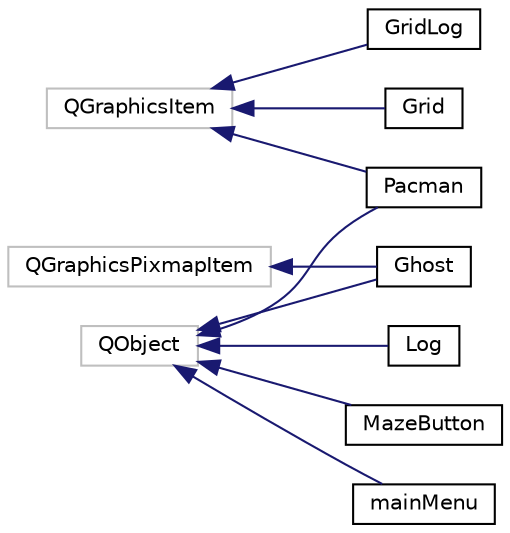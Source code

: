 digraph "Graphical Class Hierarchy"
{
 // LATEX_PDF_SIZE
  edge [fontname="Helvetica",fontsize="10",labelfontname="Helvetica",labelfontsize="10"];
  node [fontname="Helvetica",fontsize="10",shape=record];
  rankdir="LR";
  Node1 [label="QGraphicsItem",height=0.2,width=0.4,color="grey75", fillcolor="white", style="filled",tooltip=" "];
  Node1 -> Node0 [dir="back",color="midnightblue",fontsize="10",style="solid",fontname="Helvetica"];
  Node0 [label="Grid",height=0.2,width=0.4,color="black", fillcolor="white", style="filled",URL="$classGrid.html",tooltip="Represents the game board in a Pac-Man game."];
  Node1 -> Node3 [dir="back",color="midnightblue",fontsize="10",style="solid",fontname="Helvetica"];
  Node3 [label="GridLog",height=0.2,width=0.4,color="black", fillcolor="white", style="filled",URL="$classGridLog.html",tooltip="Represents the game board log in a Pac-Man game."];
  Node1 -> Node4 [dir="back",color="midnightblue",fontsize="10",style="solid",fontname="Helvetica"];
  Node4 [label="Pacman",height=0.2,width=0.4,color="black", fillcolor="white", style="filled",URL="$classPacman.html",tooltip="The Pacman class represents the view of the main character of the game."];
  Node5 [label="QGraphicsPixmapItem",height=0.2,width=0.4,color="grey75", fillcolor="white", style="filled",tooltip=" "];
  Node5 -> Node6 [dir="back",color="midnightblue",fontsize="10",style="solid",fontname="Helvetica"];
  Node6 [label="Ghost",height=0.2,width=0.4,color="black", fillcolor="white", style="filled",URL="$classGhost.html",tooltip="Represents the view of a ghost character in a Pac-Man game."];
  Node7 [label="QObject",height=0.2,width=0.4,color="grey75", fillcolor="white", style="filled",tooltip=" "];
  Node7 -> Node6 [dir="back",color="midnightblue",fontsize="10",style="solid",fontname="Helvetica"];
  Node7 -> Node8 [dir="back",color="midnightblue",fontsize="10",style="solid",fontname="Helvetica"];
  Node8 [label="Log",height=0.2,width=0.4,color="black", fillcolor="white", style="filled",URL="$classLog.html",tooltip="The Log class is responsible for creating log files for a Pacman game."];
  Node7 -> Node9 [dir="back",color="midnightblue",fontsize="10",style="solid",fontname="Helvetica"];
  Node9 [label="MazeButton",height=0.2,width=0.4,color="black", fillcolor="white", style="filled",URL="$classMazeButton.html",tooltip="This class represents a button for controlling logs."];
  Node7 -> Node4 [dir="back",color="midnightblue",fontsize="10",style="solid",fontname="Helvetica"];
  Node7 -> Node10 [dir="back",color="midnightblue",fontsize="10",style="solid",fontname="Helvetica"];
  Node10 [label="mainMenu",height=0.2,width=0.4,color="black", fillcolor="white", style="filled",URL="$classmainMenu.html",tooltip="This class represents the main menu of the Pac-Man game."];
}
